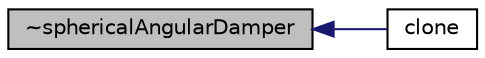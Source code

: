 digraph "~sphericalAngularDamper"
{
  bgcolor="transparent";
  edge [fontname="Helvetica",fontsize="10",labelfontname="Helvetica",labelfontsize="10"];
  node [fontname="Helvetica",fontsize="10",shape=record];
  rankdir="LR";
  Node23 [label="~sphericalAngularDamper",height=0.2,width=0.4,color="black", fillcolor="grey75", style="filled", fontcolor="black"];
  Node23 -> Node24 [dir="back",color="midnightblue",fontsize="10",style="solid",fontname="Helvetica"];
  Node24 [label="clone",height=0.2,width=0.4,color="black",URL="$a30445.html#a85e64aabeb14456e5f2b53fbf3c5b421",tooltip="Construct and return a clone. "];
}
